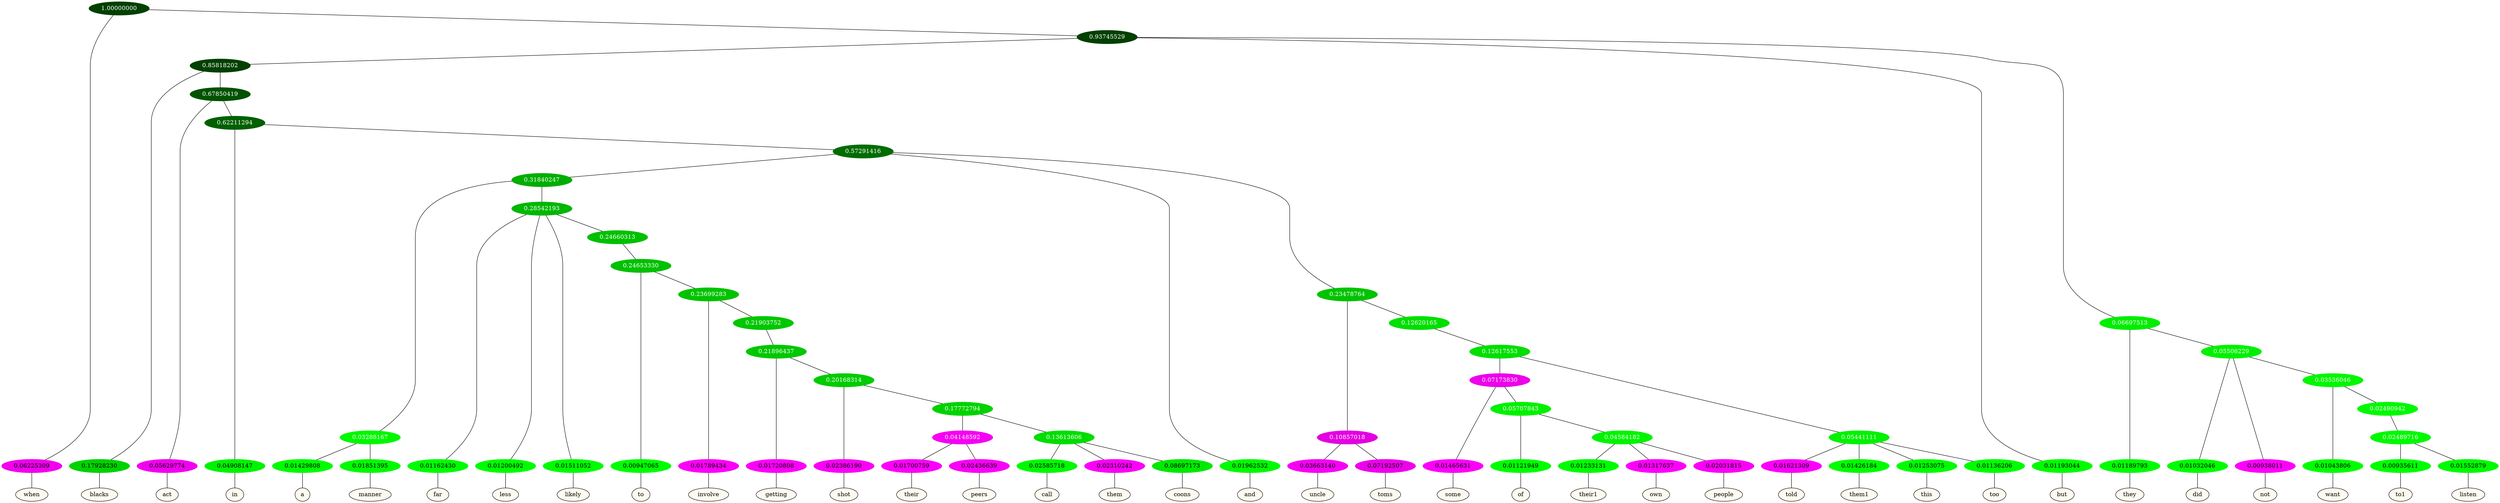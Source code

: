 graph {
	node [format=png height=0.15 nodesep=0.001 ordering=out overlap=prism overlap_scaling=0.01 ranksep=0.001 ratio=0.2 style=filled width=0.15]
	{
		rank=same
		a_w_1 [label=when color=black fillcolor=floralwhite style="filled,solid"]
		a_w_6 [label=blacks color=black fillcolor=floralwhite style="filled,solid"]
		a_w_10 [label=act color=black fillcolor=floralwhite style="filled,solid"]
		a_w_15 [label=in color=black fillcolor=floralwhite style="filled,solid"]
		a_w_29 [label=a color=black fillcolor=floralwhite style="filled,solid"]
		a_w_30 [label=manner color=black fillcolor=floralwhite style="filled,solid"]
		a_w_31 [label=far color=black fillcolor=floralwhite style="filled,solid"]
		a_w_32 [label=less color=black fillcolor=floralwhite style="filled,solid"]
		a_w_33 [label=likely color=black fillcolor=floralwhite style="filled,solid"]
		a_w_41 [label=to color=black fillcolor=floralwhite style="filled,solid"]
		a_w_49 [label=involve color=black fillcolor=floralwhite style="filled,solid"]
		a_w_57 [label=getting color=black fillcolor=floralwhite style="filled,solid"]
		a_w_59 [label=shot color=black fillcolor=floralwhite style="filled,solid"]
		a_w_63 [label=their color=black fillcolor=floralwhite style="filled,solid"]
		a_w_64 [label=peers color=black fillcolor=floralwhite style="filled,solid"]
		a_w_65 [label=call color=black fillcolor=floralwhite style="filled,solid"]
		a_w_66 [label=them color=black fillcolor=floralwhite style="filled,solid"]
		a_w_67 [label=coons color=black fillcolor=floralwhite style="filled,solid"]
		a_w_20 [label=and color=black fillcolor=floralwhite style="filled,solid"]
		a_w_35 [label=uncle color=black fillcolor=floralwhite style="filled,solid"]
		a_w_36 [label=toms color=black fillcolor=floralwhite style="filled,solid"]
		a_w_43 [label=some color=black fillcolor=floralwhite style="filled,solid"]
		a_w_51 [label=of color=black fillcolor=floralwhite style="filled,solid"]
		a_w_54 [label=their1 color=black fillcolor=floralwhite style="filled,solid"]
		a_w_55 [label=own color=black fillcolor=floralwhite style="filled,solid"]
		a_w_56 [label=people color=black fillcolor=floralwhite style="filled,solid"]
		a_w_45 [label=told color=black fillcolor=floralwhite style="filled,solid"]
		a_w_46 [label=them1 color=black fillcolor=floralwhite style="filled,solid"]
		a_w_47 [label=this color=black fillcolor=floralwhite style="filled,solid"]
		a_w_48 [label=too color=black fillcolor=floralwhite style="filled,solid"]
		a_w_4 [label=but color=black fillcolor=floralwhite style="filled,solid"]
		a_w_8 [label=they color=black fillcolor=floralwhite style="filled,solid"]
		a_w_12 [label=did color=black fillcolor=floralwhite style="filled,solid"]
		a_w_13 [label=not color=black fillcolor=floralwhite style="filled,solid"]
		a_w_17 [label=want color=black fillcolor=floralwhite style="filled,solid"]
		a_w_27 [label=to1 color=black fillcolor=floralwhite style="filled,solid"]
		a_w_28 [label=listen color=black fillcolor=floralwhite style="filled,solid"]
	}
	a_n_1 -- a_w_1
	a_n_6 -- a_w_6
	a_n_10 -- a_w_10
	a_n_15 -- a_w_15
	a_n_29 -- a_w_29
	a_n_30 -- a_w_30
	a_n_31 -- a_w_31
	a_n_32 -- a_w_32
	a_n_33 -- a_w_33
	a_n_41 -- a_w_41
	a_n_49 -- a_w_49
	a_n_57 -- a_w_57
	a_n_59 -- a_w_59
	a_n_63 -- a_w_63
	a_n_64 -- a_w_64
	a_n_65 -- a_w_65
	a_n_66 -- a_w_66
	a_n_67 -- a_w_67
	a_n_20 -- a_w_20
	a_n_35 -- a_w_35
	a_n_36 -- a_w_36
	a_n_43 -- a_w_43
	a_n_51 -- a_w_51
	a_n_54 -- a_w_54
	a_n_55 -- a_w_55
	a_n_56 -- a_w_56
	a_n_45 -- a_w_45
	a_n_46 -- a_w_46
	a_n_47 -- a_w_47
	a_n_48 -- a_w_48
	a_n_4 -- a_w_4
	a_n_8 -- a_w_8
	a_n_12 -- a_w_12
	a_n_13 -- a_w_13
	a_n_17 -- a_w_17
	a_n_27 -- a_w_27
	a_n_28 -- a_w_28
	{
		rank=same
		a_n_1 [label=0.06225309 color="0.835 1.000 0.938" fontcolor=black]
		a_n_6 [label=0.17928230 color="0.334 1.000 0.821" fontcolor=black]
		a_n_10 [label=0.05629774 color="0.835 1.000 0.944" fontcolor=black]
		a_n_15 [label=0.04908147 color="0.334 1.000 0.951" fontcolor=black]
		a_n_29 [label=0.01429808 color="0.334 1.000 0.986" fontcolor=black]
		a_n_30 [label=0.01851395 color="0.334 1.000 0.981" fontcolor=black]
		a_n_31 [label=0.01162430 color="0.334 1.000 0.988" fontcolor=black]
		a_n_32 [label=0.01200492 color="0.334 1.000 0.988" fontcolor=black]
		a_n_33 [label=0.01511052 color="0.334 1.000 0.985" fontcolor=black]
		a_n_41 [label=0.00947065 color="0.334 1.000 0.991" fontcolor=black]
		a_n_49 [label=0.01789434 color="0.835 1.000 0.982" fontcolor=black]
		a_n_57 [label=0.01720808 color="0.835 1.000 0.983" fontcolor=black]
		a_n_59 [label=0.02386190 color="0.835 1.000 0.976" fontcolor=black]
		a_n_63 [label=0.01700759 color="0.835 1.000 0.983" fontcolor=black]
		a_n_64 [label=0.02436639 color="0.835 1.000 0.976" fontcolor=black]
		a_n_65 [label=0.02585718 color="0.334 1.000 0.974" fontcolor=black]
		a_n_66 [label=0.02310242 color="0.835 1.000 0.977" fontcolor=black]
		a_n_67 [label=0.08697173 color="0.334 1.000 0.913" fontcolor=black]
		a_n_20 [label=0.01962532 color="0.334 1.000 0.980" fontcolor=black]
		a_n_35 [label=0.03663140 color="0.835 1.000 0.963" fontcolor=black]
		a_n_36 [label=0.07192507 color="0.835 1.000 0.928" fontcolor=black]
		a_n_43 [label=0.01465631 color="0.835 1.000 0.985" fontcolor=black]
		a_n_51 [label=0.01121949 color="0.334 1.000 0.989" fontcolor=black]
		a_n_54 [label=0.01233131 color="0.334 1.000 0.988" fontcolor=black]
		a_n_55 [label=0.01317637 color="0.835 1.000 0.987" fontcolor=black]
		a_n_56 [label=0.02031815 color="0.835 1.000 0.980" fontcolor=black]
		a_n_45 [label=0.01621309 color="0.835 1.000 0.984" fontcolor=black]
		a_n_46 [label=0.01426184 color="0.334 1.000 0.986" fontcolor=black]
		a_n_47 [label=0.01253075 color="0.334 1.000 0.987" fontcolor=black]
		a_n_48 [label=0.01136206 color="0.334 1.000 0.989" fontcolor=black]
		a_n_4 [label=0.01193044 color="0.334 1.000 0.988" fontcolor=black]
		a_n_8 [label=0.01189793 color="0.334 1.000 0.988" fontcolor=black]
		a_n_12 [label=0.01032046 color="0.334 1.000 0.990" fontcolor=black]
		a_n_13 [label=0.00938011 color="0.835 1.000 0.991" fontcolor=black]
		a_n_17 [label=0.01043806 color="0.334 1.000 0.990" fontcolor=black]
		a_n_27 [label=0.00935611 color="0.334 1.000 0.991" fontcolor=black]
		a_n_28 [label=0.01552879 color="0.334 1.000 0.984" fontcolor=black]
	}
	a_n_0 [label=1.00000000 color="0.334 1.000 0.250" fontcolor=grey99]
	a_n_0 -- a_n_1
	a_n_2 [label=0.93745529 color="0.334 1.000 0.250" fontcolor=grey99]
	a_n_0 -- a_n_2
	a_n_3 [label=0.85818202 color="0.334 1.000 0.250" fontcolor=grey99]
	a_n_2 -- a_n_3
	a_n_2 -- a_n_4
	a_n_5 [label=0.06697513 color="0.334 1.000 0.933" fontcolor=grey99]
	a_n_2 -- a_n_5
	a_n_3 -- a_n_6
	a_n_7 [label=0.67850419 color="0.334 1.000 0.321" fontcolor=grey99]
	a_n_3 -- a_n_7
	a_n_5 -- a_n_8
	a_n_9 [label=0.05506229 color="0.334 1.000 0.945" fontcolor=grey99]
	a_n_5 -- a_n_9
	a_n_7 -- a_n_10
	a_n_11 [label=0.62211294 color="0.334 1.000 0.378" fontcolor=grey99]
	a_n_7 -- a_n_11
	a_n_9 -- a_n_12
	a_n_9 -- a_n_13
	a_n_14 [label=0.03536046 color="0.334 1.000 0.965" fontcolor=grey99]
	a_n_9 -- a_n_14
	a_n_11 -- a_n_15
	a_n_16 [label=0.57291416 color="0.334 1.000 0.427" fontcolor=grey99]
	a_n_11 -- a_n_16
	a_n_14 -- a_n_17
	a_n_18 [label=0.02490942 color="0.334 1.000 0.975" fontcolor=grey99]
	a_n_14 -- a_n_18
	a_n_19 [label=0.31840247 color="0.334 1.000 0.682" fontcolor=grey99]
	a_n_16 -- a_n_19
	a_n_16 -- a_n_20
	a_n_21 [label=0.23478764 color="0.334 1.000 0.765" fontcolor=grey99]
	a_n_16 -- a_n_21
	a_n_22 [label=0.02489716 color="0.334 1.000 0.975" fontcolor=grey99]
	a_n_18 -- a_n_22
	a_n_23 [label=0.03288167 color="0.334 1.000 0.967" fontcolor=grey99]
	a_n_19 -- a_n_23
	a_n_24 [label=0.28542193 color="0.334 1.000 0.715" fontcolor=grey99]
	a_n_19 -- a_n_24
	a_n_25 [label=0.10857018 color="0.835 1.000 0.891" fontcolor=grey99]
	a_n_21 -- a_n_25
	a_n_26 [label=0.12620165 color="0.334 1.000 0.874" fontcolor=grey99]
	a_n_21 -- a_n_26
	a_n_22 -- a_n_27
	a_n_22 -- a_n_28
	a_n_23 -- a_n_29
	a_n_23 -- a_n_30
	a_n_24 -- a_n_31
	a_n_24 -- a_n_32
	a_n_24 -- a_n_33
	a_n_34 [label=0.24660313 color="0.334 1.000 0.753" fontcolor=grey99]
	a_n_24 -- a_n_34
	a_n_25 -- a_n_35
	a_n_25 -- a_n_36
	a_n_37 [label=0.12617553 color="0.334 1.000 0.874" fontcolor=grey99]
	a_n_26 -- a_n_37
	a_n_38 [label=0.24653330 color="0.334 1.000 0.753" fontcolor=grey99]
	a_n_34 -- a_n_38
	a_n_39 [label=0.07173830 color="0.835 1.000 0.928" fontcolor=grey99]
	a_n_37 -- a_n_39
	a_n_40 [label=0.05441111 color="0.334 1.000 0.946" fontcolor=grey99]
	a_n_37 -- a_n_40
	a_n_38 -- a_n_41
	a_n_42 [label=0.23699283 color="0.334 1.000 0.763" fontcolor=grey99]
	a_n_38 -- a_n_42
	a_n_39 -- a_n_43
	a_n_44 [label=0.05707843 color="0.334 1.000 0.943" fontcolor=grey99]
	a_n_39 -- a_n_44
	a_n_40 -- a_n_45
	a_n_40 -- a_n_46
	a_n_40 -- a_n_47
	a_n_40 -- a_n_48
	a_n_42 -- a_n_49
	a_n_50 [label=0.21903752 color="0.334 1.000 0.781" fontcolor=grey99]
	a_n_42 -- a_n_50
	a_n_44 -- a_n_51
	a_n_52 [label=0.04584182 color="0.334 1.000 0.954" fontcolor=grey99]
	a_n_44 -- a_n_52
	a_n_53 [label=0.21896437 color="0.334 1.000 0.781" fontcolor=grey99]
	a_n_50 -- a_n_53
	a_n_52 -- a_n_54
	a_n_52 -- a_n_55
	a_n_52 -- a_n_56
	a_n_53 -- a_n_57
	a_n_58 [label=0.20168314 color="0.334 1.000 0.798" fontcolor=grey99]
	a_n_53 -- a_n_58
	a_n_58 -- a_n_59
	a_n_60 [label=0.17772794 color="0.334 1.000 0.822" fontcolor=grey99]
	a_n_58 -- a_n_60
	a_n_61 [label=0.04148592 color="0.835 1.000 0.959" fontcolor=grey99]
	a_n_60 -- a_n_61
	a_n_62 [label=0.13613606 color="0.334 1.000 0.864" fontcolor=grey99]
	a_n_60 -- a_n_62
	a_n_61 -- a_n_63
	a_n_61 -- a_n_64
	a_n_62 -- a_n_65
	a_n_62 -- a_n_66
	a_n_62 -- a_n_67
}
